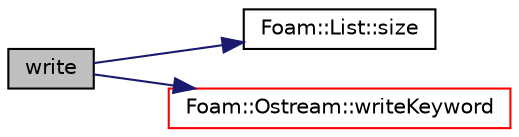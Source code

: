 digraph "write"
{
  bgcolor="transparent";
  edge [fontname="Helvetica",fontsize="10",labelfontname="Helvetica",labelfontsize="10"];
  node [fontname="Helvetica",fontsize="10",shape=record];
  rankdir="LR";
  Node912 [label="write",height=0.2,width=0.4,color="black", fillcolor="grey75", style="filled", fontcolor="black"];
  Node912 -> Node913 [color="midnightblue",fontsize="10",style="solid",fontname="Helvetica"];
  Node913 [label="Foam::List::size",height=0.2,width=0.4,color="black",URL="$a26833.html#a8a5f6fa29bd4b500caf186f60245b384",tooltip="Override size to be inconsistent with allocated storage. "];
  Node912 -> Node914 [color="midnightblue",fontsize="10",style="solid",fontname="Helvetica"];
  Node914 [label="Foam::Ostream::writeKeyword",height=0.2,width=0.4,color="red",URL="$a27345.html#a3c58b2bb9174ea3c4a5fa58095d1290e",tooltip="Write the keyword followed by an appropriate indentation. "];
}
